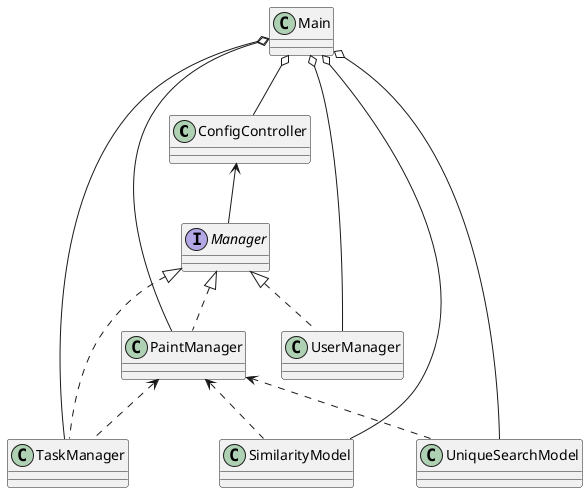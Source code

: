 @startuml classes
set namespaceSeparator none
class ConfigController
interface Manager
class PaintManager implements Manager
class SimilarityModel
class TaskManager implements Manager
class UniqueSearchModel
class UserManager implements Manager
class Main

Main o-- UniqueSearchModel
Main o-- SimilarityModel
Main o-- ConfigController
Main o-- PaintManager
Main o-- UserManager
Main o-- TaskManager
ConfigController <-- Manager
PaintManager <.. SimilarityModel
PaintManager <.. UniqueSearchModel
PaintManager <.. TaskManager

@enduml
